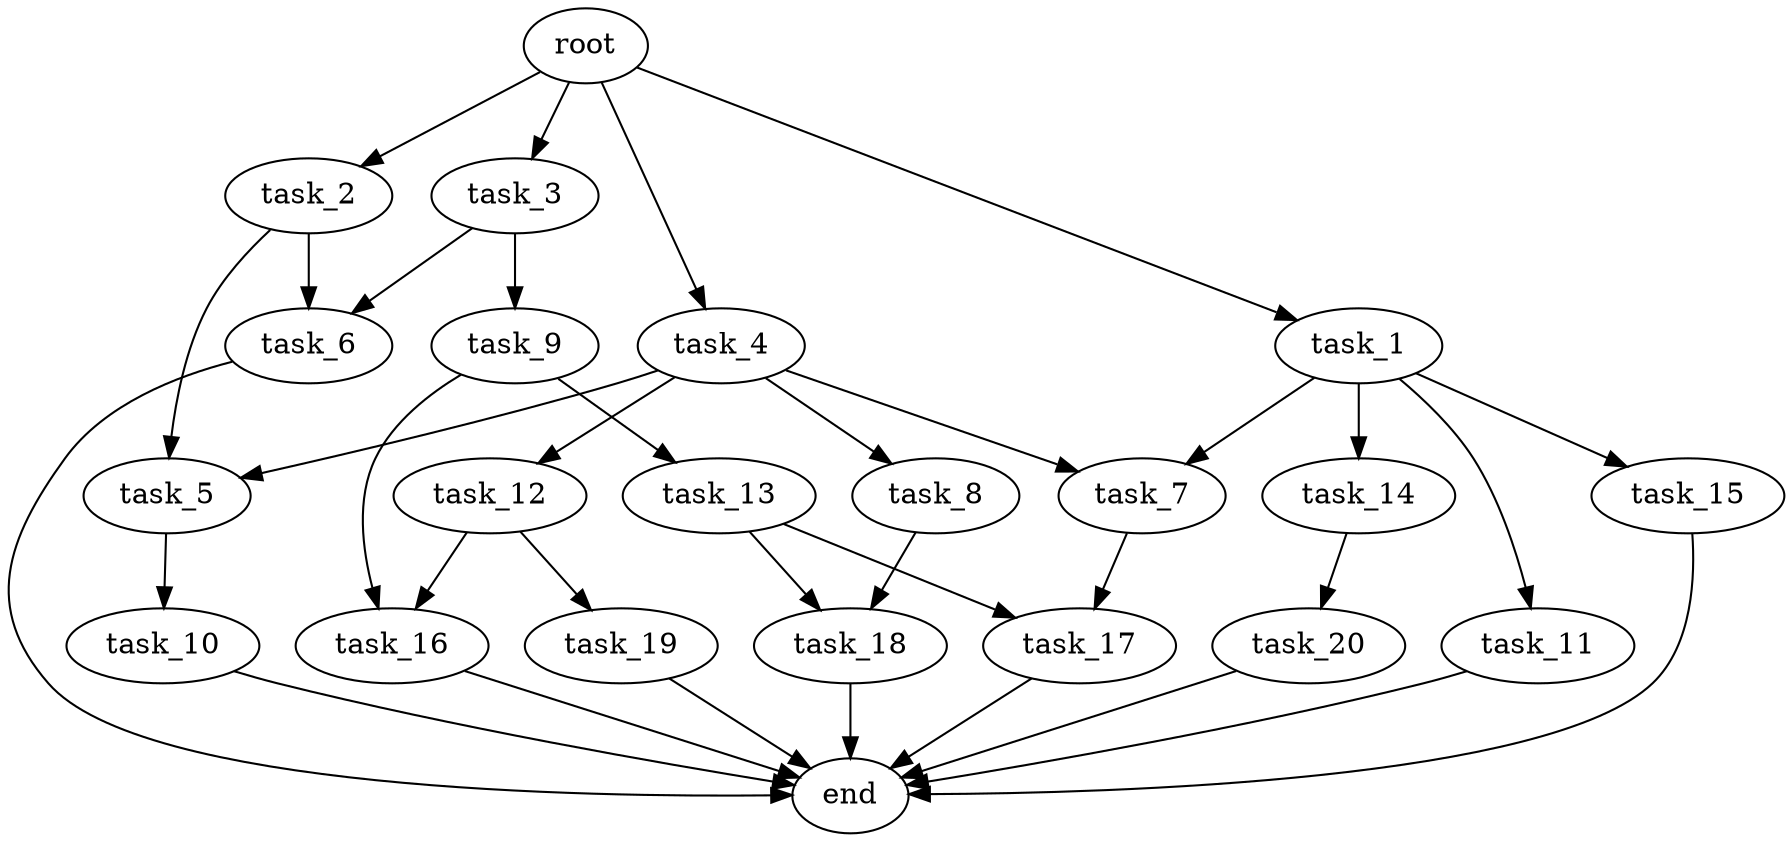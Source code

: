 digraph G {
  root [size="0.000000e+00"];
  task_1 [size="9.958340e+09"];
  task_2 [size="3.713898e+08"];
  task_3 [size="5.614885e+08"];
  task_4 [size="7.877998e+09"];
  task_5 [size="4.291025e+08"];
  task_6 [size="1.182753e+09"];
  task_7 [size="8.071230e+09"];
  task_8 [size="6.673497e+09"];
  task_9 [size="4.584245e+09"];
  task_10 [size="6.781100e+09"];
  task_11 [size="8.742680e+09"];
  task_12 [size="1.490387e+09"];
  task_13 [size="5.793878e+09"];
  task_14 [size="9.248233e+09"];
  task_15 [size="3.697398e+08"];
  task_16 [size="1.416763e+09"];
  task_17 [size="6.538661e+09"];
  task_18 [size="4.712725e+09"];
  task_19 [size="9.180273e+09"];
  task_20 [size="4.589711e+08"];
  end [size="0.000000e+00"];

  root -> task_1 [size="1.000000e-12"];
  root -> task_2 [size="1.000000e-12"];
  root -> task_3 [size="1.000000e-12"];
  root -> task_4 [size="1.000000e-12"];
  task_1 -> task_7 [size="4.035615e+08"];
  task_1 -> task_11 [size="8.742680e+08"];
  task_1 -> task_14 [size="9.248233e+08"];
  task_1 -> task_15 [size="3.697398e+07"];
  task_2 -> task_5 [size="2.145513e+07"];
  task_2 -> task_6 [size="5.913765e+07"];
  task_3 -> task_6 [size="5.913765e+07"];
  task_3 -> task_9 [size="4.584245e+08"];
  task_4 -> task_5 [size="2.145513e+07"];
  task_4 -> task_7 [size="4.035615e+08"];
  task_4 -> task_8 [size="6.673497e+08"];
  task_4 -> task_12 [size="1.490387e+08"];
  task_5 -> task_10 [size="6.781100e+08"];
  task_6 -> end [size="1.000000e-12"];
  task_7 -> task_17 [size="3.269331e+08"];
  task_8 -> task_18 [size="2.356363e+08"];
  task_9 -> task_13 [size="5.793878e+08"];
  task_9 -> task_16 [size="7.083816e+07"];
  task_10 -> end [size="1.000000e-12"];
  task_11 -> end [size="1.000000e-12"];
  task_12 -> task_16 [size="7.083816e+07"];
  task_12 -> task_19 [size="9.180273e+08"];
  task_13 -> task_17 [size="3.269331e+08"];
  task_13 -> task_18 [size="2.356363e+08"];
  task_14 -> task_20 [size="4.589711e+07"];
  task_15 -> end [size="1.000000e-12"];
  task_16 -> end [size="1.000000e-12"];
  task_17 -> end [size="1.000000e-12"];
  task_18 -> end [size="1.000000e-12"];
  task_19 -> end [size="1.000000e-12"];
  task_20 -> end [size="1.000000e-12"];
}
